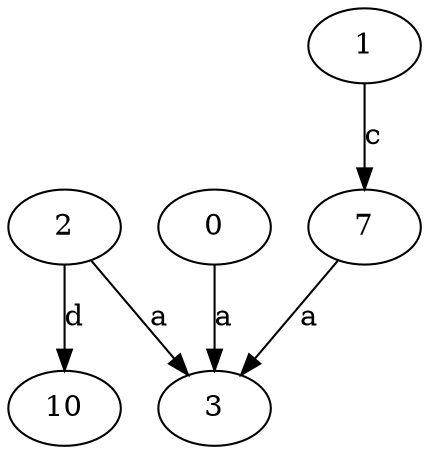 strict digraph  {
2;
0;
3;
1;
7;
10;
2 -> 3  [label=a];
2 -> 10  [label=d];
0 -> 3  [label=a];
1 -> 7  [label=c];
7 -> 3  [label=a];
}
